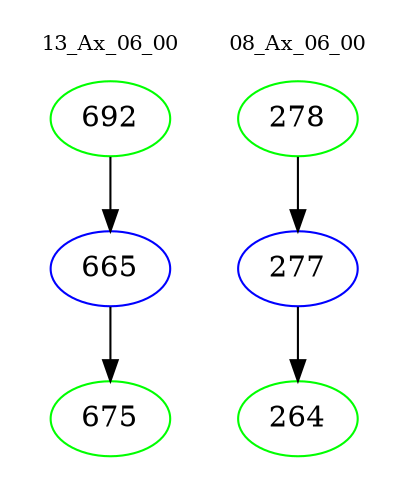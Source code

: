 digraph{
subgraph cluster_0 {
color = white
label = "13_Ax_06_00";
fontsize=10;
T0_692 [label="692", color="green"]
T0_692 -> T0_665 [color="black"]
T0_665 [label="665", color="blue"]
T0_665 -> T0_675 [color="black"]
T0_675 [label="675", color="green"]
}
subgraph cluster_1 {
color = white
label = "08_Ax_06_00";
fontsize=10;
T1_278 [label="278", color="green"]
T1_278 -> T1_277 [color="black"]
T1_277 [label="277", color="blue"]
T1_277 -> T1_264 [color="black"]
T1_264 [label="264", color="green"]
}
}
